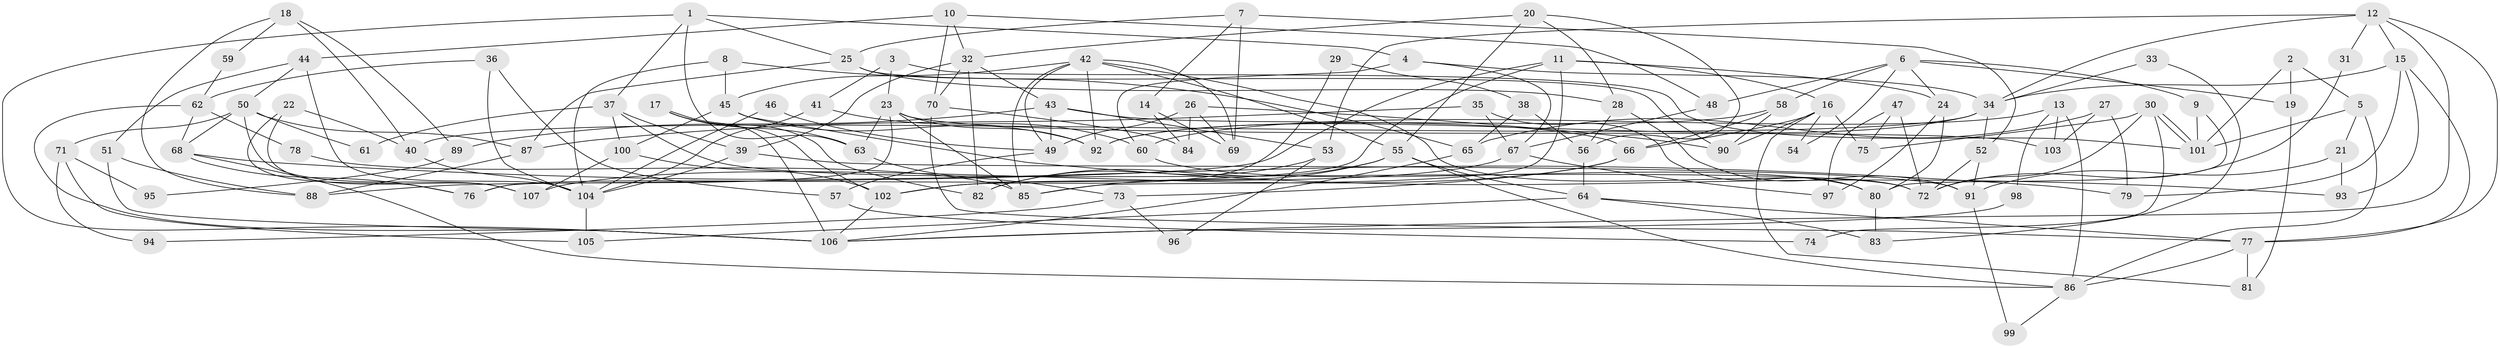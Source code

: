 // coarse degree distribution, {7: 0.08571428571428572, 3: 0.17142857142857143, 8: 0.11428571428571428, 6: 0.12857142857142856, 5: 0.17142857142857143, 4: 0.15714285714285714, 9: 0.014285714285714285, 2: 0.12857142857142856, 10: 0.014285714285714285, 11: 0.014285714285714285}
// Generated by graph-tools (version 1.1) at 2025/52/02/27/25 19:52:02]
// undirected, 107 vertices, 214 edges
graph export_dot {
graph [start="1"]
  node [color=gray90,style=filled];
  1;
  2;
  3;
  4;
  5;
  6;
  7;
  8;
  9;
  10;
  11;
  12;
  13;
  14;
  15;
  16;
  17;
  18;
  19;
  20;
  21;
  22;
  23;
  24;
  25;
  26;
  27;
  28;
  29;
  30;
  31;
  32;
  33;
  34;
  35;
  36;
  37;
  38;
  39;
  40;
  41;
  42;
  43;
  44;
  45;
  46;
  47;
  48;
  49;
  50;
  51;
  52;
  53;
  54;
  55;
  56;
  57;
  58;
  59;
  60;
  61;
  62;
  63;
  64;
  65;
  66;
  67;
  68;
  69;
  70;
  71;
  72;
  73;
  74;
  75;
  76;
  77;
  78;
  79;
  80;
  81;
  82;
  83;
  84;
  85;
  86;
  87;
  88;
  89;
  90;
  91;
  92;
  93;
  94;
  95;
  96;
  97;
  98;
  99;
  100;
  101;
  102;
  103;
  104;
  105;
  106;
  107;
  1 -- 63;
  1 -- 106;
  1 -- 4;
  1 -- 25;
  1 -- 37;
  2 -- 101;
  2 -- 5;
  2 -- 19;
  3 -- 23;
  3 -- 101;
  3 -- 41;
  4 -- 67;
  4 -- 34;
  4 -- 60;
  5 -- 86;
  5 -- 21;
  5 -- 101;
  6 -- 24;
  6 -- 58;
  6 -- 9;
  6 -- 19;
  6 -- 48;
  6 -- 54;
  7 -- 69;
  7 -- 52;
  7 -- 14;
  7 -- 25;
  8 -- 45;
  8 -- 104;
  8 -- 65;
  9 -- 101;
  9 -- 80;
  10 -- 44;
  10 -- 48;
  10 -- 32;
  10 -- 70;
  11 -- 85;
  11 -- 76;
  11 -- 16;
  11 -- 24;
  11 -- 88;
  12 -- 34;
  12 -- 77;
  12 -- 15;
  12 -- 31;
  12 -- 53;
  12 -- 106;
  13 -- 60;
  13 -- 86;
  13 -- 98;
  13 -- 103;
  14 -- 69;
  14 -- 84;
  15 -- 34;
  15 -- 77;
  15 -- 79;
  15 -- 93;
  16 -- 66;
  16 -- 54;
  16 -- 75;
  16 -- 81;
  16 -- 90;
  17 -- 102;
  17 -- 82;
  17 -- 63;
  17 -- 106;
  18 -- 88;
  18 -- 40;
  18 -- 59;
  18 -- 89;
  19 -- 81;
  20 -- 32;
  20 -- 56;
  20 -- 28;
  20 -- 55;
  21 -- 93;
  21 -- 91;
  22 -- 76;
  22 -- 107;
  22 -- 40;
  23 -- 103;
  23 -- 85;
  23 -- 63;
  23 -- 76;
  23 -- 92;
  24 -- 97;
  24 -- 80;
  25 -- 28;
  25 -- 87;
  25 -- 90;
  26 -- 90;
  26 -- 84;
  26 -- 49;
  26 -- 69;
  27 -- 79;
  27 -- 65;
  27 -- 103;
  28 -- 56;
  28 -- 91;
  29 -- 102;
  29 -- 38;
  30 -- 101;
  30 -- 101;
  30 -- 72;
  30 -- 74;
  30 -- 75;
  31 -- 72;
  32 -- 70;
  32 -- 39;
  32 -- 43;
  32 -- 82;
  33 -- 83;
  33 -- 34;
  34 -- 92;
  34 -- 40;
  34 -- 52;
  35 -- 80;
  35 -- 87;
  35 -- 67;
  36 -- 62;
  36 -- 104;
  36 -- 57;
  37 -- 39;
  37 -- 61;
  37 -- 72;
  37 -- 100;
  38 -- 65;
  38 -- 56;
  39 -- 104;
  39 -- 91;
  40 -- 104;
  41 -- 60;
  41 -- 104;
  42 -- 72;
  42 -- 55;
  42 -- 45;
  42 -- 49;
  42 -- 69;
  42 -- 85;
  42 -- 92;
  43 -- 49;
  43 -- 53;
  43 -- 66;
  43 -- 89;
  44 -- 51;
  44 -- 104;
  44 -- 50;
  45 -- 92;
  45 -- 93;
  45 -- 100;
  46 -- 49;
  46 -- 104;
  47 -- 72;
  47 -- 75;
  47 -- 97;
  48 -- 67;
  49 -- 57;
  50 -- 107;
  50 -- 61;
  50 -- 68;
  50 -- 71;
  50 -- 87;
  51 -- 88;
  51 -- 106;
  52 -- 91;
  52 -- 72;
  53 -- 82;
  53 -- 96;
  55 -- 82;
  55 -- 64;
  55 -- 85;
  55 -- 86;
  56 -- 64;
  57 -- 74;
  58 -- 90;
  58 -- 92;
  58 -- 66;
  59 -- 62;
  60 -- 80;
  62 -- 106;
  62 -- 68;
  62 -- 78;
  63 -- 73;
  64 -- 77;
  64 -- 83;
  64 -- 105;
  65 -- 106;
  66 -- 73;
  66 -- 107;
  67 -- 102;
  67 -- 97;
  68 -- 86;
  68 -- 76;
  68 -- 79;
  70 -- 77;
  70 -- 84;
  71 -- 105;
  71 -- 94;
  71 -- 95;
  73 -- 94;
  73 -- 96;
  77 -- 81;
  77 -- 86;
  78 -- 85;
  80 -- 83;
  86 -- 99;
  87 -- 88;
  89 -- 95;
  91 -- 99;
  98 -- 106;
  100 -- 102;
  100 -- 107;
  102 -- 106;
  104 -- 105;
}
